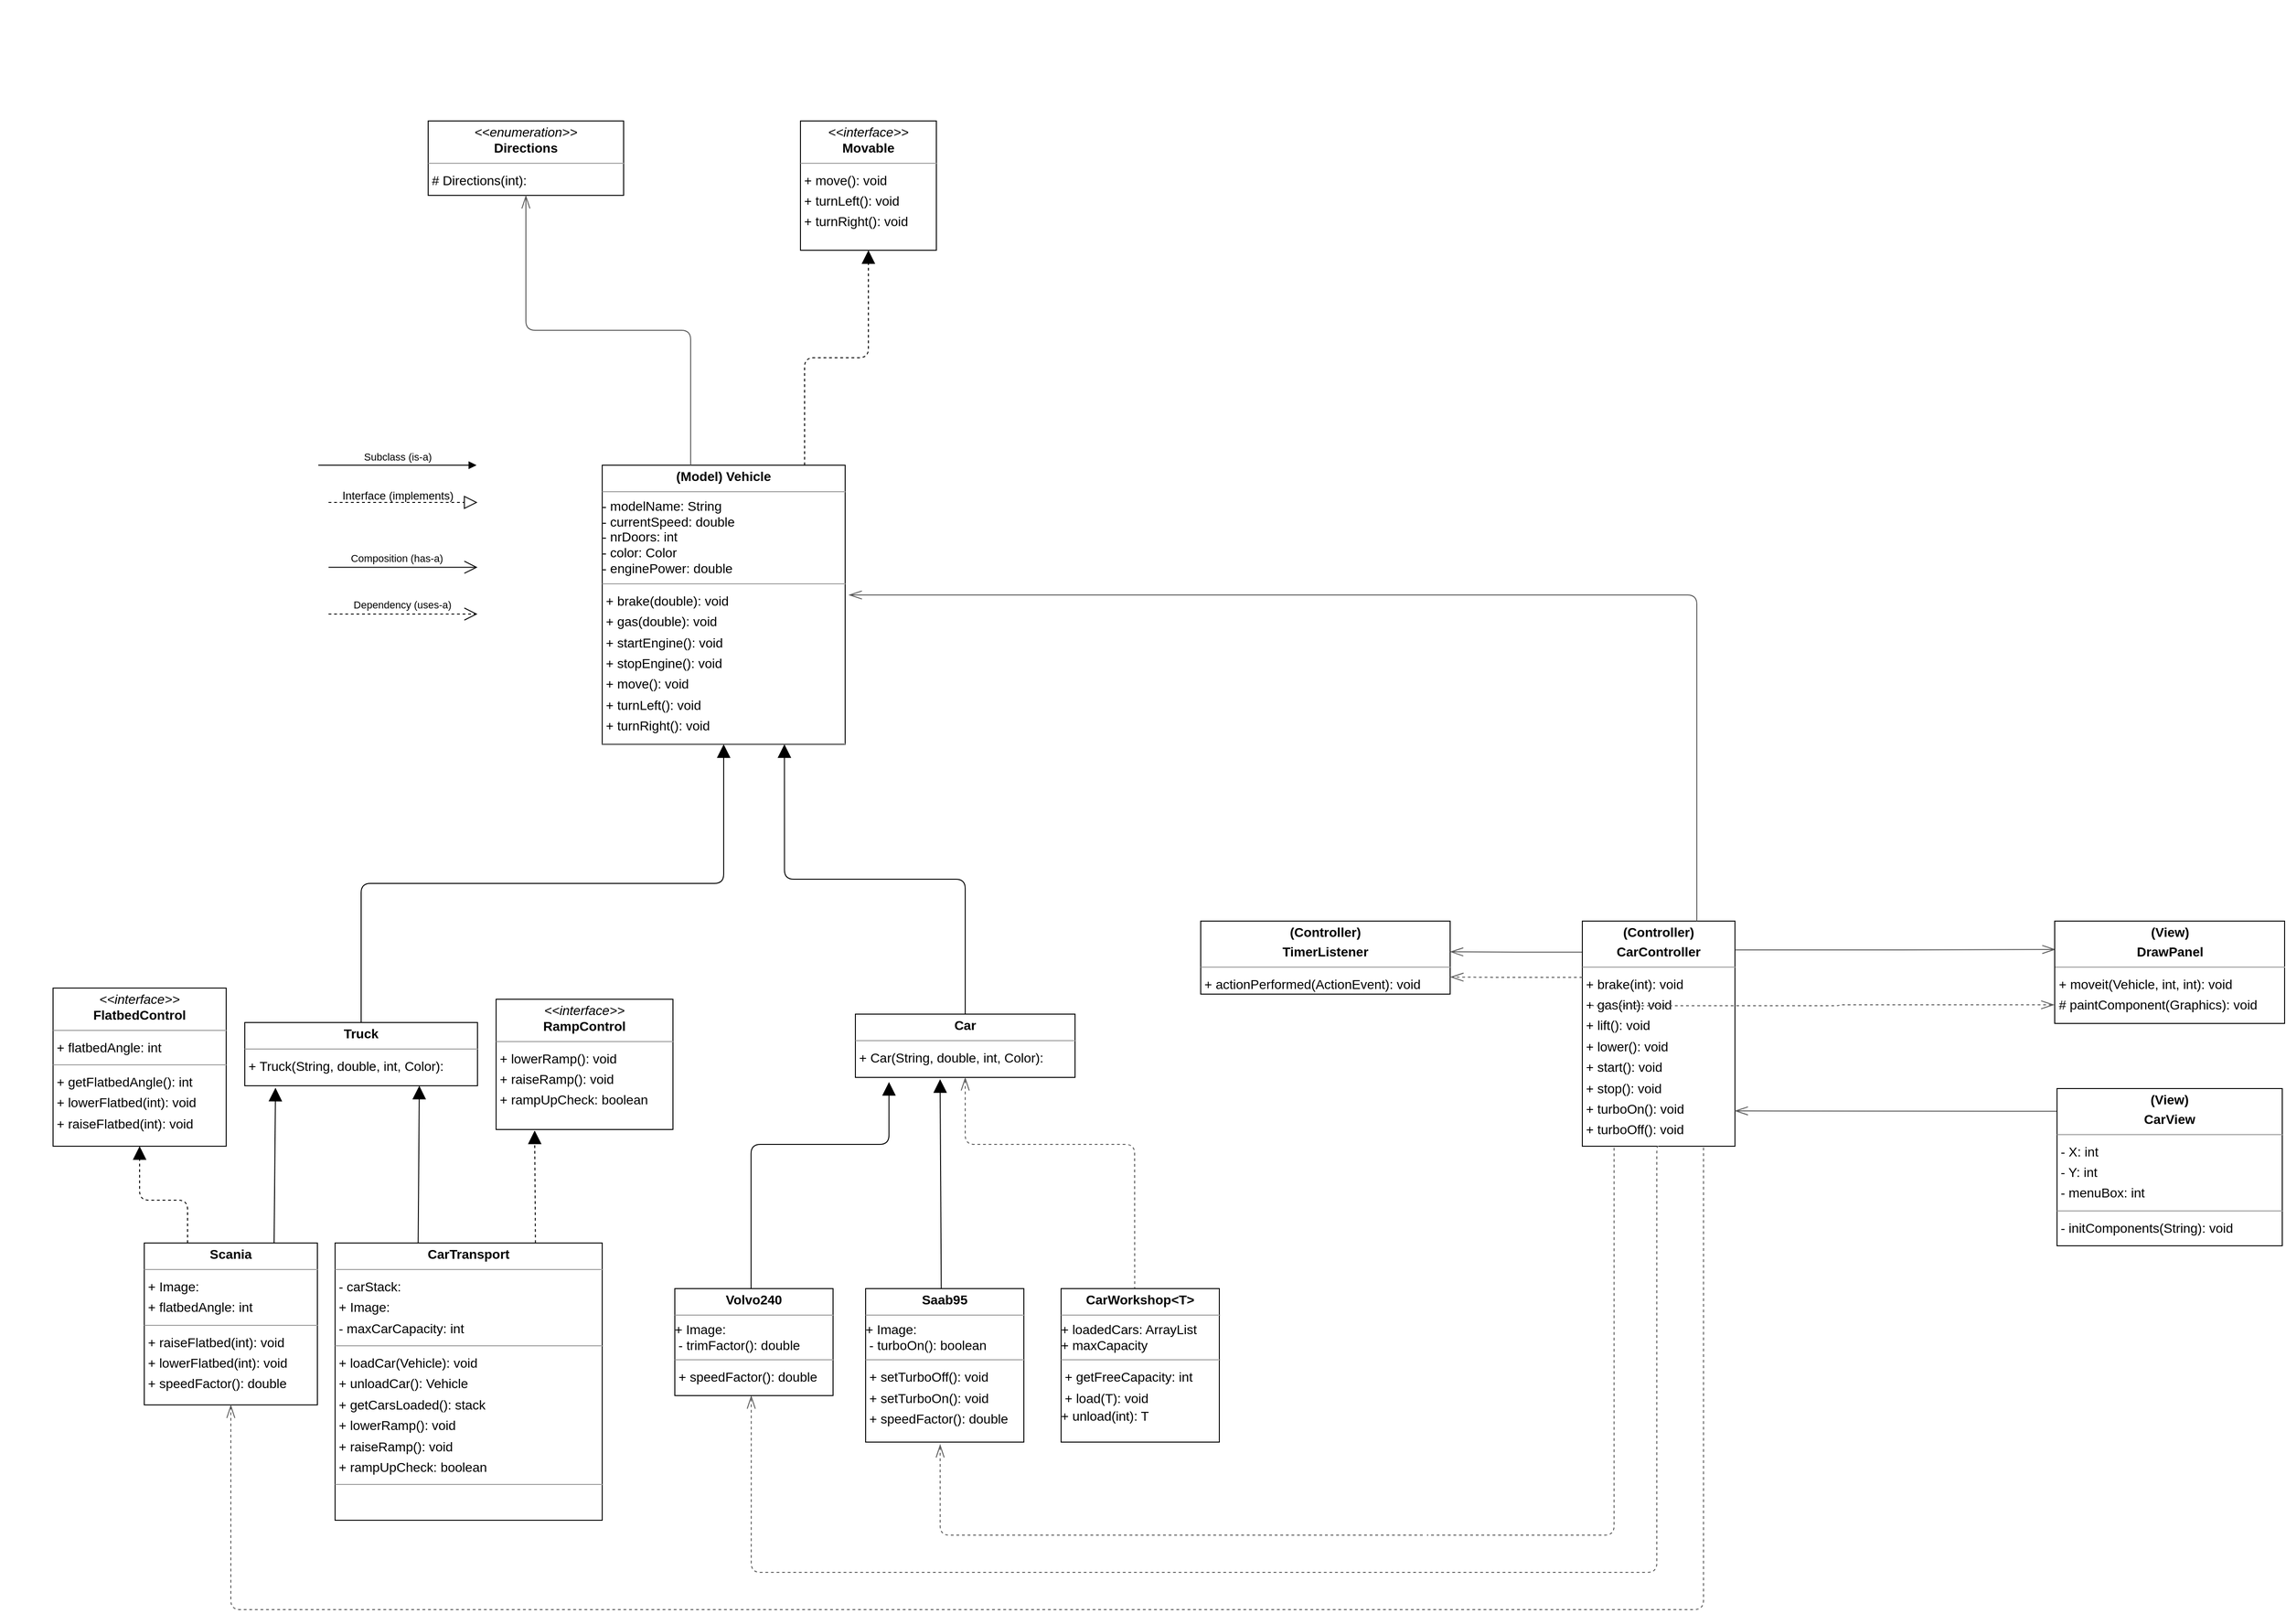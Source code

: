 <mxfile version="22.1.7" type="github">
  <diagram id="63D0SC6yMOBSi5-bZof9" name="Sida-1">
    <mxGraphModel dx="3837" dy="2314" grid="1" gridSize="10" guides="1" tooltips="1" connect="1" arrows="1" fold="1" page="0" pageScale="1" pageWidth="827" pageHeight="1169" background="none" math="0" shadow="0">
      <root>
        <mxCell id="0" />
        <mxCell id="1" parent="0" />
        <mxCell id="node0" value="&lt;p style=&quot;margin:0px;margin-top:4px;text-align:center;&quot;&gt;&lt;b&gt;Car&lt;/b&gt;&lt;/p&gt;&lt;hr size=&quot;1&quot;/&gt;&lt;p style=&quot;margin:0 0 0 4px;line-height:1.6;&quot;&gt;+ Car(String, double, int, Color): &lt;/p&gt;" style="verticalAlign=top;align=left;overflow=fill;fontSize=14;fontFamily=Helvetica;html=1;rounded=0;shadow=0;comic=0;labelBackgroundColor=none;strokeWidth=1;" parent="1" vertex="1">
          <mxGeometry x="929" y="990" width="236" height="68" as="geometry" />
        </mxCell>
        <mxCell id="FzO9YaLtifsccGHOgdgA-4" style="edgeStyle=orthogonalEdgeStyle;rounded=1;orthogonalLoop=1;jettySize=auto;html=1;endArrow=openThin;strokeColor=#595959;dashed=0;startArrow=diamondThinstartSize=12;endSize=12;exitX=1.004;exitY=0.128;exitDx=0;exitDy=0;exitPerimeter=0;entryX=0.003;entryY=0.277;entryDx=0;entryDy=0;entryPerimeter=0;" parent="1" source="node7" target="node3" edge="1">
          <mxGeometry relative="1" as="geometry">
            <mxPoint x="1720" y="940" as="sourcePoint" />
          </mxGeometry>
        </mxCell>
        <mxCell id="node7" value="&lt;p style=&quot;margin:0px;margin-top:4px;text-align:center;&quot;&gt;&lt;b&gt;(Controller)&lt;/b&gt;&lt;/p&gt;&lt;p style=&quot;margin:0px;margin-top:4px;text-align:center;&quot;&gt;&lt;b&gt;CarController&lt;/b&gt;&lt;/p&gt;&lt;hr size=&quot;1&quot;&gt;&lt;p style=&quot;margin:0 0 0 4px;line-height:1.6;&quot;&gt;+ brake(int): void&lt;/p&gt;&lt;p style=&quot;margin:0 0 0 4px;line-height:1.6;&quot;&gt;+ gas(int): void&lt;/p&gt;&lt;p style=&quot;margin:0 0 0 4px;line-height:1.6;&quot;&gt;+ lift(): void&lt;/p&gt;&lt;p style=&quot;margin:0 0 0 4px;line-height:1.6;&quot;&gt;+ lower(): void&lt;/p&gt;&lt;p style=&quot;margin:0 0 0 4px;line-height:1.6;&quot;&gt;+ start(): void&lt;/p&gt;&lt;p style=&quot;margin:0 0 0 4px;line-height:1.6;&quot;&gt;+ stop(): void&lt;/p&gt;&lt;p style=&quot;margin:0 0 0 4px;line-height:1.6;&quot;&gt;+ turboOn(): void&lt;/p&gt;&lt;p style=&quot;margin:0 0 0 4px;line-height:1.6;&quot;&gt;+ turboOff(): void&lt;br&gt;&lt;/p&gt;" style="verticalAlign=top;align=left;overflow=fill;fontSize=14;fontFamily=Helvetica;html=1;rounded=0;shadow=0;comic=0;labelBackgroundColor=none;strokeWidth=1;" parent="1" vertex="1">
          <mxGeometry x="1710" y="890" width="164" height="242" as="geometry" />
        </mxCell>
        <mxCell id="node11" value="&lt;p style=&quot;margin:0px;margin-top:4px;text-align:center;&quot;&gt;&lt;b&gt;CarTransport&lt;/b&gt;&lt;/p&gt;&lt;hr size=&quot;1&quot;&gt;&lt;p style=&quot;margin:0 0 0 4px;line-height:1.6;&quot;&gt;- carStack:&lt;/p&gt;&lt;p style=&quot;margin:0 0 0 4px;line-height:1.6;&quot;&gt;+ Image:&lt;/p&gt;&lt;p style=&quot;margin:0 0 0 4px;line-height:1.6;&quot;&gt;- maxCarCapacity: int&lt;/p&gt;&lt;hr size=&quot;1&quot;&gt;&lt;p style=&quot;margin:0 0 0 4px;line-height:1.6;&quot;&gt;+ loadCar(Vehicle): void&lt;/p&gt;&lt;p style=&quot;margin:0 0 0 4px;line-height:1.6;&quot;&gt;+ unloadCar(): Vehicle&lt;/p&gt;&lt;p style=&quot;margin:0 0 0 4px;line-height:1.6;&quot;&gt;+ getCarsLoaded(): stack&lt;br&gt;&lt;/p&gt;&lt;p style=&quot;margin:0 0 0 4px;line-height:1.6;&quot;&gt;+ lowerRamp(): void&lt;/p&gt;&lt;p style=&quot;margin:0 0 0 4px;line-height:1.6;&quot;&gt;+ raiseRamp(): void&lt;/p&gt;&lt;p style=&quot;margin:0 0 0 4px;line-height:1.6;&quot;&gt;+ rampUpCheck: boolean&lt;/p&gt;&lt;hr size=&quot;1&quot;&gt;" style="verticalAlign=top;align=left;overflow=fill;fontSize=14;fontFamily=Helvetica;html=1;rounded=0;shadow=0;comic=0;labelBackgroundColor=none;strokeWidth=1;" parent="1" vertex="1">
          <mxGeometry x="370" y="1236" width="287" height="298" as="geometry" />
        </mxCell>
        <mxCell id="node6" value="&lt;p style=&quot;margin:0px;margin-top:4px;text-align:center;&quot;&gt;&lt;b&gt;(View)&lt;br&gt;&lt;/b&gt;&lt;/p&gt;&lt;p style=&quot;margin:0px;margin-top:4px;text-align:center;&quot;&gt;&lt;b&gt;CarView&lt;/b&gt;&lt;/p&gt;&lt;hr size=&quot;1&quot;&gt;&lt;p style=&quot;margin:0 0 0 4px;line-height:1.6;&quot;&gt;- X: int&lt;br&gt;- Y: int&lt;/p&gt;&lt;p style=&quot;margin:0 0 0 4px;line-height:1.6;&quot;&gt;- menuBox: int&lt;br&gt;&lt;/p&gt;&lt;hr size=&quot;1&quot;&gt;&lt;p style=&quot;margin:0 0 0 4px;line-height:1.6;&quot;&gt;- initComponents(String): void&lt;/p&gt;&lt;p style=&quot;margin:0 0 0 4px;line-height:1.6;&quot;&gt;&lt;br&gt;&lt;/p&gt;" style="verticalAlign=top;align=left;overflow=fill;fontSize=14;fontFamily=Helvetica;html=1;rounded=0;shadow=0;comic=0;labelBackgroundColor=none;strokeWidth=1;" parent="1" vertex="1">
          <mxGeometry x="2220" y="1070" width="242" height="169" as="geometry" />
        </mxCell>
        <mxCell id="node15" value="&lt;p style=&quot;margin:0px;margin-top:4px;text-align:center;&quot;&gt;&lt;i&gt;&amp;lt;&amp;lt;enumeration&amp;gt;&amp;gt;&lt;/i&gt;&lt;br&gt;&lt;b&gt;Directions&lt;/b&gt;&lt;/p&gt;&lt;hr size=&quot;1&quot;&gt;&lt;p style=&quot;margin:0 0 0 4px;line-height:1.6;&quot;&gt;# Directions(int): &lt;/p&gt;&lt;hr size=&quot;1&quot;&gt;" style="verticalAlign=top;align=left;overflow=fill;fontSize=14;fontFamily=Helvetica;html=1;rounded=0;shadow=0;comic=0;labelBackgroundColor=none;strokeWidth=1;" parent="1" vertex="1">
          <mxGeometry x="470" y="30" width="210" height="80" as="geometry" />
        </mxCell>
        <mxCell id="node3" value="&lt;p style=&quot;margin:0px;margin-top:4px;text-align:center;&quot;&gt;&lt;b&gt;(View)&lt;br&gt;&lt;/b&gt;&lt;/p&gt;&lt;p style=&quot;margin:0px;margin-top:4px;text-align:center;&quot;&gt;&lt;b&gt;DrawPanel&lt;/b&gt;&lt;/p&gt;&lt;hr size=&quot;1&quot;&gt;&lt;p style=&quot;margin:0 0 0 4px;line-height:1.6;&quot;&gt;+ moveit(Vehicle, int, int): void&lt;br&gt;# paintComponent(Graphics): void&lt;/p&gt;" style="verticalAlign=top;align=left;overflow=fill;fontSize=14;fontFamily=Helvetica;html=1;rounded=0;shadow=0;comic=0;labelBackgroundColor=none;strokeWidth=1;" parent="1" vertex="1">
          <mxGeometry x="2217.5" y="890" width="247" height="110" as="geometry" />
        </mxCell>
        <mxCell id="node1" value="&lt;p style=&quot;margin:0px;margin-top:4px;text-align:center;&quot;&gt;&lt;i&gt;&amp;lt;&amp;lt;interface&amp;gt;&amp;gt;&lt;/i&gt;&lt;br&gt;&lt;b&gt;FlatbedControl&lt;/b&gt;&lt;/p&gt;&lt;hr size=&quot;1&quot;&gt;&lt;p style=&quot;margin:0 0 0 4px;line-height:1.6;&quot;&gt;+ flatbedAngle: int&lt;/p&gt;&lt;hr size=&quot;1&quot;&gt;&lt;p style=&quot;margin:0 0 0 4px;line-height:1.6;&quot;&gt;+ getFlatbedAngle(): int&lt;br&gt;&lt;/p&gt;&lt;p style=&quot;margin:0 0 0 4px;line-height:1.6;&quot;&gt;+ lowerFlatbed(int): void&lt;/p&gt;&lt;p style=&quot;margin:0 0 0 4px;line-height:1.6;&quot;&gt;+ raiseFlatbed(int): void&lt;br style=&quot;border-color: var(--border-color);&quot;&gt;&lt;br&gt;&lt;/p&gt;" style="verticalAlign=top;align=left;overflow=fill;fontSize=14;fontFamily=Helvetica;html=1;rounded=0;shadow=0;comic=0;labelBackgroundColor=none;strokeWidth=1;" parent="1" vertex="1">
          <mxGeometry x="67" y="962" width="186" height="170" as="geometry" />
        </mxCell>
        <mxCell id="node10" value="&lt;p style=&quot;margin:0px;margin-top:4px;text-align:center;&quot;&gt;&lt;i&gt;&amp;lt;&amp;lt;interface&amp;gt;&amp;gt;&lt;/i&gt;&lt;br&gt;&lt;b&gt;Movable&lt;/b&gt;&lt;/p&gt;&lt;hr size=&quot;1&quot;&gt;&lt;p style=&quot;margin:0 0 0 4px;line-height:1.6;&quot;&gt;+ move(): void&lt;/p&gt;&lt;p style=&quot;margin:0 0 0 4px;line-height:1.6;&quot;&gt;+ turnLeft(): void&lt;br&gt;+ turnRight(): void&lt;br&gt;&lt;/p&gt;" style="verticalAlign=top;align=left;overflow=fill;fontSize=14;fontFamily=Helvetica;html=1;rounded=0;shadow=0;comic=0;labelBackgroundColor=none;strokeWidth=1;" parent="1" vertex="1">
          <mxGeometry x="870" y="30" width="146" height="139" as="geometry" />
        </mxCell>
        <mxCell id="node13" value="&lt;p style=&quot;margin:0px;margin-top:4px;text-align:center;&quot;&gt;&lt;i&gt;&amp;lt;&amp;lt;interface&amp;gt;&amp;gt;&lt;/i&gt;&lt;br&gt;&lt;b&gt;RampControl&lt;/b&gt;&lt;/p&gt;&lt;hr size=&quot;1&quot;&gt;&lt;p style=&quot;margin:0 0 0 4px;line-height:1.6;&quot;&gt;+ lowerRamp(): void&lt;/p&gt;&lt;p style=&quot;margin:0 0 0 4px;line-height:1.6;&quot;&gt;+ raiseRamp(): void&lt;/p&gt;&lt;p style=&quot;margin:0 0 0 4px;line-height:1.6;&quot;&gt;+ rampUpCheck: boolean&lt;/p&gt;" style="verticalAlign=top;align=left;overflow=fill;fontSize=14;fontFamily=Helvetica;html=1;rounded=0;shadow=0;comic=0;labelBackgroundColor=none;strokeWidth=1;" parent="1" vertex="1">
          <mxGeometry x="543" y="974" width="190" height="140" as="geometry" />
        </mxCell>
        <mxCell id="node2" value="&lt;p style=&quot;margin:0px;margin-top:4px;text-align:center;&quot;&gt;&lt;b&gt;Scania&lt;/b&gt;&lt;/p&gt;&lt;hr size=&quot;1&quot;&gt;&lt;p style=&quot;margin:0 0 0 4px;line-height:1.6;&quot;&gt;+ Image:&lt;br&gt;&lt;/p&gt;&lt;p style=&quot;margin:0 0 0 4px;line-height:1.6;&quot;&gt;+ flatbedAngle: int&lt;/p&gt;&lt;hr size=&quot;1&quot;&gt;&lt;p style=&quot;margin:0 0 0 4px;line-height:1.6;&quot;&gt;+ raiseFlatbed(int): void&lt;br&gt;+ lowerFlatbed(int): void&lt;br&gt;&lt;/p&gt;&lt;p style=&quot;margin:0 0 0 4px;line-height:1.6;&quot;&gt;+ speedFactor(): double&lt;/p&gt;" style="verticalAlign=top;align=left;overflow=fill;fontSize=14;fontFamily=Helvetica;html=1;rounded=0;shadow=0;comic=0;labelBackgroundColor=none;strokeWidth=1;" parent="1" vertex="1">
          <mxGeometry x="165" y="1236" width="186" height="174" as="geometry" />
        </mxCell>
        <mxCell id="node14" value="&lt;p style=&quot;margin:0px;margin-top:4px;text-align:center;&quot;&gt;&lt;b&gt;(Controller)&lt;br&gt;&lt;/b&gt;&lt;/p&gt;&lt;p style=&quot;margin:0px;margin-top:4px;text-align:center;&quot;&gt;&lt;b&gt;TimerListener&lt;/b&gt;&lt;/p&gt;&lt;hr size=&quot;1&quot;&gt;&lt;p style=&quot;margin:0 0 0 4px;line-height:1.6;&quot;&gt;+ actionPerformed(ActionEvent): void&lt;/p&gt;" style="verticalAlign=top;align=left;overflow=fill;fontSize=14;fontFamily=Helvetica;html=1;rounded=0;shadow=0;comic=0;labelBackgroundColor=none;strokeWidth=1;" parent="1" vertex="1">
          <mxGeometry x="1300" y="890" width="268" height="78.5" as="geometry" />
        </mxCell>
        <mxCell id="node12" value="&lt;p style=&quot;margin:0px;margin-top:4px;text-align:center;&quot;&gt;&lt;b&gt;Truck&lt;/b&gt;&lt;/p&gt;&lt;hr size=&quot;1&quot;/&gt;&lt;p style=&quot;margin:0 0 0 4px;line-height:1.6;&quot;&gt;+ Truck(String, double, int, Color): &lt;/p&gt;" style="verticalAlign=top;align=left;overflow=fill;fontSize=14;fontFamily=Helvetica;html=1;rounded=0;shadow=0;comic=0;labelBackgroundColor=none;strokeWidth=1;" parent="1" vertex="1">
          <mxGeometry x="273" y="999" width="250" height="68" as="geometry" />
        </mxCell>
        <mxCell id="node9" value="&lt;p style=&quot;margin:0px;margin-top:4px;text-align:center;&quot;&gt;&lt;b&gt;(Model) Vehicle&lt;br&gt;&lt;/b&gt;&lt;/p&gt;&lt;hr size=&quot;1&quot;&gt;- modelName: String&lt;br&gt;- currentSpeed: double&lt;br&gt;- nrDoors: int&lt;br&gt;- color: Color&lt;br&gt;- enginePower: double&lt;hr size=&quot;1&quot;&gt;&lt;p style=&quot;margin:0 0 0 4px;line-height:1.6;&quot;&gt;+ brake(double): void&lt;br&gt;+ gas(double): void&lt;br&gt;+ startEngine(): void&lt;br&gt;+ stopEngine(): void&lt;/p&gt;&lt;p style=&quot;margin:0 0 0 4px;line-height:1.6;&quot;&gt;+ move(): void&lt;br&gt;&lt;/p&gt;&lt;p style=&quot;margin:0 0 0 4px;line-height:1.6;&quot;&gt;+ turnLeft(): void&lt;br&gt;+ turnRight(): void&lt;/p&gt;&lt;hr size=&quot;1&quot;&gt;" style="verticalAlign=top;align=left;overflow=fill;fontSize=14;fontFamily=Helvetica;html=1;rounded=0;shadow=0;comic=0;labelBackgroundColor=none;strokeWidth=1;" parent="1" vertex="1">
          <mxGeometry x="657" y="400" width="261" height="300" as="geometry" />
        </mxCell>
        <mxCell id="edge3" value="" style="html=1;rounded=1;dashed=0;startArrow=none;endArrow=block;endSize=12;exitX=0.500;exitY=0.000;exitDx=0;exitDy=0;entryX=0.75;entryY=1;entryDx=0;entryDy=0;edgeStyle=orthogonalEdgeStyle;" parent="1" source="node0" target="node9" edge="1">
          <mxGeometry width="50" height="50" relative="1" as="geometry" />
        </mxCell>
        <mxCell id="edge20" value="&amp;nbsp;" style="html=1;rounded=1;edgeStyle=orthogonalEdgeStyle;dashed=1;startArrow=none;endArrow=openThin;endSize=12;strokeColor=#595959;exitX=0.208;exitY=1.007;exitDx=0;exitDy=0;entryX=0.471;entryY=1.015;entryDx=0;entryDy=0;entryPerimeter=0;exitPerimeter=0;" parent="1" source="node7" edge="1" target="fv8SSmwWGPOGpaiNwhJW-11">
          <mxGeometry width="50" height="50" relative="1" as="geometry">
            <Array as="points">
              <mxPoint x="1744" y="1550" />
              <mxPoint x="1020" y="1550" />
            </Array>
            <mxPoint x="1019.68" y="1377.36" as="targetPoint" />
          </mxGeometry>
        </mxCell>
        <mxCell id="edge19" value="" style="html=1;rounded=1;edgeStyle=orthogonalEdgeStyle;dashed=1;startArrow=none;endArrow=openThin;endSize=12;strokeColor=#595959;entryX=0.500;entryY=1.000;entryDx=0;entryDy=0;exitX=0.794;exitY=1.006;exitDx=0;exitDy=0;exitPerimeter=0;" parent="1" source="node7" target="node2" edge="1">
          <mxGeometry width="50" height="50" relative="1" as="geometry">
            <Array as="points">
              <mxPoint x="1840" y="1630" />
              <mxPoint x="258" y="1630" />
            </Array>
            <mxPoint x="770" y="1610" as="sourcePoint" />
          </mxGeometry>
        </mxCell>
        <mxCell id="edge22" value="" style="html=1;rounded=1;edgeStyle=orthogonalEdgeStyle;dashed=1;startArrow=none;endArrow=openThin;endSize=12;strokeColor=#595959;exitX=0;exitY=0.25;exitDx=0;exitDy=0;entryX=1.001;entryY=0.766;entryDx=0;entryDy=0;entryPerimeter=0;" parent="1" source="node7" target="node14" edge="1">
          <mxGeometry width="50" height="50" relative="1" as="geometry">
            <Array as="points">
              <mxPoint x="1620" y="951" />
            </Array>
            <mxPoint x="1580" y="950" as="targetPoint" />
          </mxGeometry>
        </mxCell>
        <mxCell id="edge14" value="" style="html=1;rounded=1;edgeStyle=orthogonalEdgeStyle;dashed=0;startArrow=diamondThinstartSize=12;endArrow=openThin;endSize=12;strokeColor=#595959;exitX=0.75;exitY=0;exitDx=0;exitDy=0;entryX=1.015;entryY=0.465;entryDx=0;entryDy=0;entryPerimeter=0;" parent="1" source="node7" target="node9" edge="1">
          <mxGeometry width="50" height="50" relative="1" as="geometry">
            <Array as="points">
              <mxPoint x="1833" y="540" />
            </Array>
            <mxPoint x="920" y="1716.96" as="sourcePoint" />
            <mxPoint x="1164" y="510" as="targetPoint" />
          </mxGeometry>
        </mxCell>
        <mxCell id="edge16" value="" style="html=1;rounded=1;edgeStyle=orthogonalEdgeStyle;dashed=1;startArrow=none;endArrow=openThin;endSize=12;strokeColor=#595959;exitX=0.5;exitY=1;exitDx=0;exitDy=0;entryX=0.483;entryY=1;entryDx=0;entryDy=0;entryPerimeter=0;" parent="1" source="node7" target="fv8SSmwWGPOGpaiNwhJW-13" edge="1">
          <mxGeometry width="50" height="50" relative="1" as="geometry">
            <Array as="points">
              <mxPoint x="1790" y="1132" />
              <mxPoint x="1790" y="1590" />
              <mxPoint x="817" y="1590" />
            </Array>
            <mxPoint x="817" y="1390" as="targetPoint" />
          </mxGeometry>
        </mxCell>
        <mxCell id="edge5" value="" style="html=1;rounded=1;dashed=1;startArrow=none;endArrow=block;endSize=12;exitX=0.750;exitY=0.000;exitDx=0;exitDy=0;entryX=0.218;entryY=1.008;entryDx=0;entryDy=0;entryPerimeter=0;" parent="1" source="node11" target="node13" edge="1">
          <mxGeometry width="50" height="50" relative="1" as="geometry" />
        </mxCell>
        <mxCell id="edge2" value="" style="html=1;rounded=1;dashed=0;startArrow=none;endArrow=block;endSize=12;exitX=0.311;exitY=0;exitDx=0;exitDy=0;entryX=0.75;entryY=1;entryDx=0;entryDy=0;exitPerimeter=0;" parent="1" source="node11" target="node12" edge="1">
          <mxGeometry width="50" height="50" relative="1" as="geometry">
            <mxPoint x="460" y="1080" as="targetPoint" />
          </mxGeometry>
        </mxCell>
        <mxCell id="edge21" value="" style="html=1;rounded=1;edgeStyle=orthogonalEdgeStyle;dashed=0;startArrow=diamondThinstartSize=12;endArrow=openThin;endSize=12;strokeColor=#595959;exitX=-0.002;exitY=0.144;exitDx=0;exitDy=0;entryX=0.999;entryY=0.843;entryDx=0;entryDy=0;entryPerimeter=0;exitPerimeter=0;" parent="1" source="node6" target="node7" edge="1">
          <mxGeometry width="50" height="50" relative="1" as="geometry">
            <Array as="points">
              <mxPoint x="2047" y="1094" />
            </Array>
            <mxPoint x="940" y="1670" as="targetPoint" />
          </mxGeometry>
        </mxCell>
        <mxCell id="edge4" value="" style="html=1;rounded=1;edgeStyle=orthogonalEdgeStyle;dashed=1;startArrow=none;endArrow=openThin;endSize=12;strokeColor=#595959;exitX=0.465;exitY=-0.001;exitDx=0;exitDy=0;exitPerimeter=0;" parent="1" source="fv8SSmwWGPOGpaiNwhJW-15" target="node0" edge="1">
          <mxGeometry width="50" height="50" relative="1" as="geometry">
            <Array as="points">
              <mxPoint x="1229" y="1286" />
              <mxPoint x="1229" y="1286" />
              <mxPoint x="1229" y="1130" />
              <mxPoint x="1047" y="1130" />
            </Array>
            <mxPoint x="1094" y="1060" as="targetPoint" />
            <mxPoint x="1229" y="1285" as="sourcePoint" />
          </mxGeometry>
        </mxCell>
        <mxCell id="edge6" value="" style="html=1;rounded=1;dashed=0;startArrow=none;endArrow=block;endSize=12;exitX=0.478;exitY=0.003;exitDx=0;exitDy=0;exitPerimeter=0;" parent="1" source="fv8SSmwWGPOGpaiNwhJW-11" edge="1">
          <mxGeometry width="50" height="50" relative="1" as="geometry">
            <mxPoint x="1020" y="1281.5" as="sourcePoint" />
            <mxPoint x="1020" y="1060" as="targetPoint" />
          </mxGeometry>
        </mxCell>
        <mxCell id="edge1" value="" style="html=1;rounded=1;edgeStyle=orthogonalEdgeStyle;dashed=1;startArrow=none;endArrow=block;endSize=12;exitX=0.250;exitY=0.000;exitDx=0;exitDy=0;entryX=0.500;entryY=1.000;entryDx=0;entryDy=0;" parent="1" source="node2" target="node1" edge="1">
          <mxGeometry width="50" height="50" relative="1" as="geometry">
            <Array as="points">
              <mxPoint x="212" y="1190" />
              <mxPoint x="160" y="1190" />
            </Array>
          </mxGeometry>
        </mxCell>
        <mxCell id="edge0" value="" style="html=1;rounded=1;dashed=0;startArrow=none;endArrow=block;endSize=12;exitX=0.750;exitY=0.000;exitDx=0;exitDy=0;entryX=0.132;entryY=1.032;entryDx=0;entryDy=0;entryPerimeter=0;" parent="1" source="node2" target="node12" edge="1">
          <mxGeometry width="50" height="50" relative="1" as="geometry" />
        </mxCell>
        <mxCell id="edge7" value="" style="html=1;rounded=1;edgeStyle=orthogonalEdgeStyle;dashed=0;startArrow=none;endArrow=block;endSize=12;exitX=0.500;exitY=0.000;exitDx=0;exitDy=0;" parent="1" source="node12" target="node9" edge="1">
          <mxGeometry width="50" height="50" relative="1" as="geometry">
            <mxPoint x="1000" y="820" as="targetPoint" />
          </mxGeometry>
        </mxCell>
        <mxCell id="edge12" value="" style="html=1;rounded=1;edgeStyle=orthogonalEdgeStyle;dashed=0;startArrow=diamondThinstartSize=12;endArrow=openThin;endSize=12;strokeColor=#595959;exitX=0.364;exitY=0;exitDx=0;exitDy=0;entryX=0.500;entryY=1.000;entryDx=0;entryDy=0;exitPerimeter=0;" parent="1" source="node9" target="node15" edge="1">
          <mxGeometry width="50" height="50" relative="1" as="geometry" />
        </mxCell>
        <mxCell id="edge8" value="" style="html=1;rounded=1;edgeStyle=orthogonalEdgeStyle;dashed=1;startArrow=none;endArrow=block;endSize=12;exitX=0.833;exitY=0.000;exitDx=0;exitDy=0;entryX=0.500;entryY=1.000;entryDx=0;entryDy=0;" parent="1" source="node9" target="node10" edge="1">
          <mxGeometry width="50" height="50" relative="1" as="geometry" />
        </mxCell>
        <mxCell id="edge9" value="" style="html=1;rounded=1;edgeStyle=orthogonalEdgeStyle;dashed=0;startArrow=none;endArrow=block;endSize=12;entryX=0.153;entryY=1.074;entryDx=0;entryDy=0;entryPerimeter=0;exitX=0.482;exitY=-0.001;exitDx=0;exitDy=0;exitPerimeter=0;" parent="1" source="fv8SSmwWGPOGpaiNwhJW-13" target="node0" edge="1">
          <mxGeometry width="50" height="50" relative="1" as="geometry">
            <Array as="points">
              <mxPoint x="817" y="1130" />
              <mxPoint x="965" y="1130" />
            </Array>
            <mxPoint x="817" y="1240" as="sourcePoint" />
          </mxGeometry>
        </mxCell>
        <mxCell id="M6Yq3P4-TmKBTQ1HEDmo-2" style="edgeStyle=orthogonalEdgeStyle;rounded=1;orthogonalLoop=1;jettySize=auto;html=1;exitX=-0.003;exitY=0.138;exitDx=0;exitDy=0;endArrow=openThin;endFill=0;strokeColor=#595959;startArrow=none;endSize=12;exitPerimeter=0;entryX=1;entryY=0.421;entryDx=0;entryDy=0;entryPerimeter=0;" parent="1" source="node7" target="node14" edge="1">
          <mxGeometry relative="1" as="geometry">
            <mxPoint x="1570" y="923" as="targetPoint" />
            <Array as="points">
              <mxPoint x="1650" y="923" />
            </Array>
          </mxGeometry>
        </mxCell>
        <mxCell id="lAD4wt91s3g2YjGuZIkg-1" style="edgeStyle=orthogonalEdgeStyle;rounded=0;orthogonalLoop=1;jettySize=auto;html=1;exitX=0.5;exitY=1;exitDx=0;exitDy=0;" parent="1" source="node9" target="node9" edge="1">
          <mxGeometry relative="1" as="geometry" />
        </mxCell>
        <mxCell id="FzO9YaLtifsccGHOgdgA-3" style="edgeStyle=orthogonalEdgeStyle;rounded=1;orthogonalLoop=1;jettySize=auto;html=1;endArrow=openThin;strokeColor=#595959;dashed=1;startArrow=none;endSize=12;" parent="1" edge="1">
          <mxGeometry relative="1" as="geometry">
            <mxPoint x="1720" y="980" as="sourcePoint" />
            <mxPoint x="2217" y="980" as="targetPoint" />
            <Array as="points">
              <mxPoint x="1720" y="981" />
              <mxPoint x="1986" y="981" />
              <mxPoint x="1986" y="980" />
            </Array>
          </mxGeometry>
        </mxCell>
        <mxCell id="fv8SSmwWGPOGpaiNwhJW-1" value="&amp;nbsp;" style="text;whiteSpace=wrap;html=1;" parent="1" vertex="1">
          <mxGeometry x="10" y="1110" width="40" height="40" as="geometry" />
        </mxCell>
        <mxCell id="fv8SSmwWGPOGpaiNwhJW-9" value="&amp;nbsp;" style="text;whiteSpace=wrap;html=1;" parent="1" vertex="1">
          <mxGeometry x="100" y="980" width="40" height="40" as="geometry" />
        </mxCell>
        <mxCell id="fv8SSmwWGPOGpaiNwhJW-11" value="&lt;p style=&quot;margin:0px;margin-top:4px;text-align:center;&quot;&gt;&lt;b&gt;Saab95&lt;/b&gt;&lt;/p&gt;&lt;hr size=&quot;1&quot;&gt;&lt;div&gt;+ Image:&lt;br&gt;&lt;/div&gt;&lt;div&gt;&amp;nbsp;- turboOn(): boolean&lt;/div&gt;&lt;hr size=&quot;1&quot;&gt;&lt;p style=&quot;margin:0 0 0 4px;line-height:1.6;&quot;&gt;+ setTurboOff(): void&lt;br&gt;+ setTurboOn(): void&lt;br&gt;+ speedFactor(): double&lt;/p&gt;&lt;p style=&quot;margin:0 0 0 4px;line-height:1.6;&quot;&gt;&lt;br&gt;&lt;/p&gt;" style="verticalAlign=top;align=left;overflow=fill;fontSize=14;fontFamily=Helvetica;html=1;rounded=0;shadow=0;comic=0;labelBackgroundColor=none;strokeWidth=1;" parent="1" vertex="1">
          <mxGeometry x="940" y="1285" width="170" height="165" as="geometry" />
        </mxCell>
        <mxCell id="fv8SSmwWGPOGpaiNwhJW-13" value="&lt;p style=&quot;margin:0px;margin-top:4px;text-align:center;&quot;&gt;&lt;b&gt;Volvo240&lt;/b&gt;&lt;/p&gt;&lt;hr size=&quot;1&quot;&gt;&lt;div&gt;+ Image:&lt;br&gt;&lt;/div&gt;&lt;div&gt;&amp;nbsp;- trimFactor(): double&lt;/div&gt;&lt;hr size=&quot;1&quot;&gt;&lt;p style=&quot;margin:0 0 0 4px;line-height:1.6;&quot;&gt;+ speedFactor(): double&lt;/p&gt;&lt;p style=&quot;margin:0 0 0 4px;line-height:1.6;&quot;&gt;&lt;br&gt;&lt;/p&gt;" style="verticalAlign=top;align=left;overflow=fill;fontSize=14;fontFamily=Helvetica;html=1;rounded=0;shadow=0;comic=0;labelBackgroundColor=none;strokeWidth=1;" parent="1" vertex="1">
          <mxGeometry x="735" y="1285" width="170" height="115" as="geometry" />
        </mxCell>
        <mxCell id="fv8SSmwWGPOGpaiNwhJW-14" value="&amp;nbsp;" style="text;whiteSpace=wrap;html=1;" parent="1" vertex="1">
          <mxGeometry x="580" y="1380" width="40" height="40" as="geometry" />
        </mxCell>
        <mxCell id="fv8SSmwWGPOGpaiNwhJW-15" value="&lt;p style=&quot;margin:0px;margin-top:4px;text-align:center;&quot;&gt;&lt;b&gt;CarWorkshop&amp;lt;T&amp;gt;&lt;/b&gt;&lt;/p&gt;&lt;hr size=&quot;1&quot;&gt;&lt;div&gt;+ loadedCars: ArrayList&lt;br&gt;&lt;/div&gt;&lt;div&gt;+ maxCapacity&lt;/div&gt;&lt;hr size=&quot;1&quot;&gt;&lt;p style=&quot;margin:0 0 0 4px;line-height:1.6;&quot;&gt;+ getFreeCapacity: int&lt;/p&gt;&lt;p style=&quot;margin:0 0 0 4px;line-height:1.6;&quot;&gt;+ load(T): void&lt;/p&gt;+ unload(int): T&lt;p style=&quot;margin:0 0 0 4px;line-height:1.6;&quot;&gt;&lt;/p&gt;&lt;p style=&quot;margin:0 0 0 4px;line-height:1.6;&quot;&gt;&lt;br&gt;&lt;/p&gt;" style="verticalAlign=top;align=left;overflow=fill;fontSize=14;fontFamily=Helvetica;html=1;rounded=0;shadow=0;comic=0;labelBackgroundColor=none;strokeWidth=1;" parent="1" vertex="1">
          <mxGeometry x="1150" y="1285" width="170" height="165" as="geometry" />
        </mxCell>
        <mxCell id="fv8SSmwWGPOGpaiNwhJW-16" value="&amp;nbsp;" style="text;whiteSpace=wrap;html=1;" parent="1" vertex="1">
          <mxGeometry x="1110" y="-100" width="40" height="40" as="geometry" />
        </mxCell>
        <mxCell id="pZQxM1QZPHx3uSST42AC-1" value="&lt;div&gt;Subclass (is-a)&lt;br&gt;&lt;/div&gt;" style="html=1;verticalAlign=bottom;endArrow=block;curved=0;rounded=0;" parent="1" edge="1">
          <mxGeometry width="80" relative="1" as="geometry">
            <mxPoint x="352" y="400" as="sourcePoint" />
            <mxPoint x="522" y="400" as="targetPoint" />
          </mxGeometry>
        </mxCell>
        <mxCell id="pZQxM1QZPHx3uSST42AC-2" value="Dependency (uses-a)" style="endArrow=open;endSize=12;dashed=1;html=1;rounded=0;" parent="1" edge="1">
          <mxGeometry x="-0.013" y="10" width="160" relative="1" as="geometry">
            <mxPoint x="363" y="560" as="sourcePoint" />
            <mxPoint x="523" y="560" as="targetPoint" />
            <mxPoint as="offset" />
          </mxGeometry>
        </mxCell>
        <mxCell id="pZQxM1QZPHx3uSST42AC-3" value="" style="endArrow=block;dashed=1;endFill=0;endSize=12;html=1;rounded=0;" parent="1" edge="1">
          <mxGeometry width="160" relative="1" as="geometry">
            <mxPoint x="363" y="440" as="sourcePoint" />
            <mxPoint x="523" y="440" as="targetPoint" />
          </mxGeometry>
        </mxCell>
        <mxCell id="pZQxM1QZPHx3uSST42AC-4" value="Interface (implements)" style="text;html=1;align=center;verticalAlign=middle;resizable=0;points=[];autosize=1;strokeColor=none;fillColor=none;" parent="1" vertex="1">
          <mxGeometry x="367" y="418" width="140" height="30" as="geometry" />
        </mxCell>
        <mxCell id="pZQxM1QZPHx3uSST42AC-5" value="" style="endArrow=open;endFill=1;endSize=12;html=1;rounded=0;" parent="1" edge="1">
          <mxGeometry width="160" relative="1" as="geometry">
            <mxPoint x="363" y="509.74" as="sourcePoint" />
            <mxPoint x="523" y="509.74" as="targetPoint" />
          </mxGeometry>
        </mxCell>
        <mxCell id="pZQxM1QZPHx3uSST42AC-6" value="&lt;div&gt;Composition (has-a)&lt;/div&gt;" style="edgeLabel;html=1;align=center;verticalAlign=middle;resizable=0;points=[];" parent="pZQxM1QZPHx3uSST42AC-5" vertex="1" connectable="0">
          <mxGeometry x="0.128" y="-1" relative="1" as="geometry">
            <mxPoint x="-17" y="-11" as="offset" />
          </mxGeometry>
        </mxCell>
        <mxCell id="Vi7YBsc7kA94S3r6uJnD-4" value="&amp;nbsp;" style="text;whiteSpace=wrap;html=1;" vertex="1" parent="1">
          <mxGeometry x="550" y="1090" width="40" height="40" as="geometry" />
        </mxCell>
      </root>
    </mxGraphModel>
  </diagram>
</mxfile>
